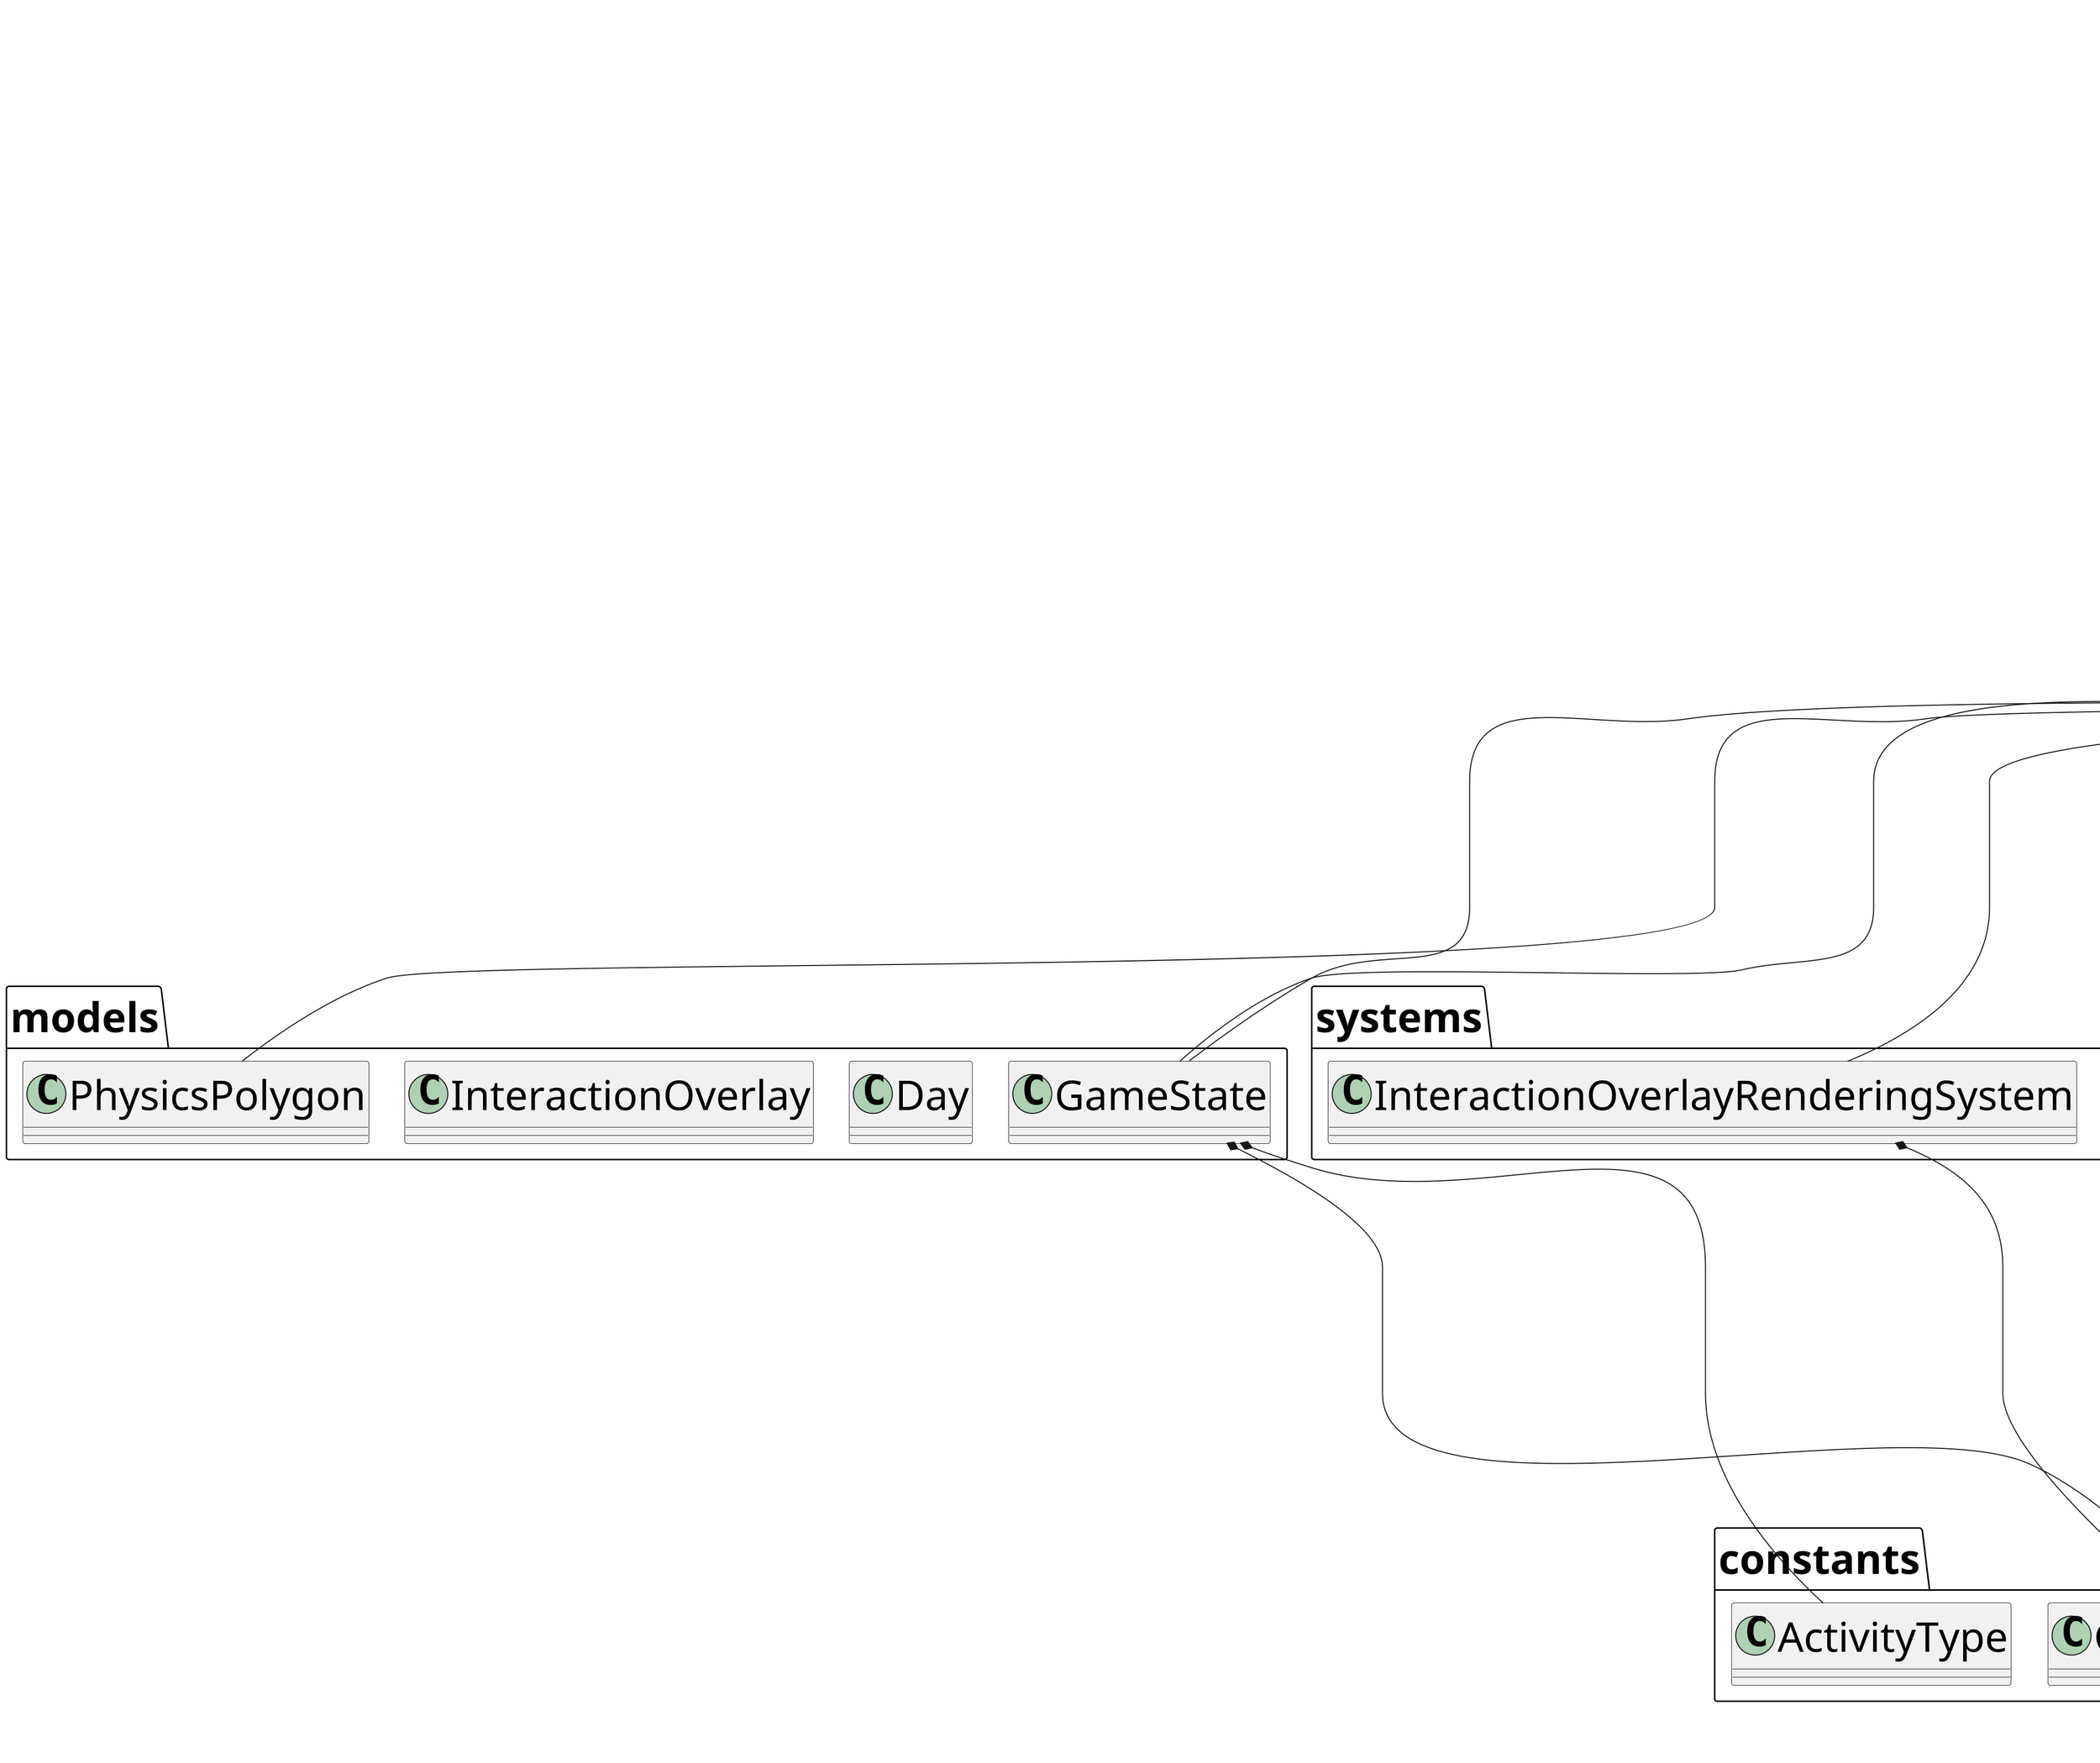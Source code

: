 @startuml
scale 2.0

'skinparam linetype polyline
'skinparam ArrowColor black
'skinparam ArrowThickness 2
'skinparam nodesep 50
''skinparam ranksep 50
'left to right direction

package game{
    class HeslingtonHustle{}
    }


package screens{
    class MainMenu {
'        - game: HeslingtonHustle
'        - camera: Camera
'        - stage: Stage
'        - root: Table
'        + MainMenu(game: HeslingtonHustle)
'        + render(v: float): void
'        + show(): void
'        + resize(width: int, height: int): void
'        + pause(): void
'        + resume(): void
'        + hide(): void
'        + dispose(): void
    }

    class Playing {
'        - game: HeslingtonHustle
'        - camera: OrthographicCamera
'        - viewport: Viewport
'        - stage: Stage
'        - counters: Table
'        - days: Container<Label>
'        - engine: Engine
'        - gameState: GameState
'        - world: World
'        - debugRenderer: Box2DDebugRenderer
'        + Playing(game: HeslingtonHustle)
'        + render(delta: float): void
'        + resize(width: int, height: int): void
'        + show(): void
'        + pause(): void
'        + resume(): void
'        + hide(): void
'        + dispose(): void
'        - initTerrain(): void
'        - initInteractionLocations(engine: Engine): Entity[]
'        - initPlayerBody(): Fixture
'        - initPlayerEntity(engine: Engine): Entity
    }

    class EndScreen {
'        - MAX_DAY_SCORE: float
'        - MIN_DAY_SCORE: float
'        - camera: Camera
'        - stage: Stage
'
'        + EndScreen(game: HeslingtonHustle, endGameState: GameState)
'        + getDayScore(studyCount: int, mealCount: int, recreationCount: int): float
'        + calculateExamScore(days: List<GameState.Day>): float
'        + render(delta: float): void
'        + resize(width: int, height: int): void
'        + show(): void
'        + pause(): void
'        + resume(): void
'        + hide(): void
'        + dispose(): void
    }
}


package models{
    class GameState {
'        - days: ArrayList<Day>
'        - currentDay: Day
'        - daysRemaining: int
'        - energyRemaining: int
'        - hoursRemaining: float
'        - interactionOverlay: InteractionOverlay
'        + advanceDay(): void
'        + doActivity(timeUsage: int, energyUsage: int, type: ActivityType, overlayText: String): boolean
    }

    class Day {
'        - activityStats: HashMap<ActivityType, Integer>
'        + statFor(type: ActivityType): int
    }

    class InteractionOverlay {
'        - text: String
'        - displayFor: float
'        + InteractionOverlay(text: String, displayFor: float)
    }

    class PhysicsPolygon {
'        - name: String
'        - type: BodyDef.BodyType
'        - position: Vector2
'        - vertices: Vector2[]
'        + PhysicsPolygon()
'        + PhysicsPolygon(name: String, type: BodyDef.BodyType, position: Vector2, vertices: Vector2...)
'        + getName(): String
'        + getType(): BodyDef.BodyType
'        + getPosition(): Vector2
'        + getVertices(): Vector2[]
    }
}

package components{
    class AnimationComponent {
'        - spriteScale: float
'        - animations: IntMap<Animation<Sprite>>
'        - currentAnimation: int
'        - time: float
'        + AnimationComponent(spriteScale: float)
    }

    class CounterComponent {
'        - label: Label
'        - valueResolver: CounterValueResolver
'        + CounterComponent(label: Label, valueResolver: CounterValueResolver)
    }


    class FixtureComponent {
'        - fixture: Fixture
'        + FixtureComponent(fixture: Fixture)
    }

    class HitboxComponent {
'        - rects: Rectangle[]
'        - region: Rectangle
'        + HitboxComponent(rects: Rectangle...)
    }

    class InteractionComponent {
'        - interactable: Interactable
'        + InteractionComponent(interactable: Interactable)
    }

    class PlayerComponent {
 '       - isInteracting: boolean
    }

    class PositionComponent {
'        - x: float
'        - y: float
'        + PositionComponent(x: float, y: float)
'        + PositionComponent()
    }

    class TextureComponent {
'        - region: TextureRegion
'        - scale: float
'        - visible: boolean
'        + TextureComponent(region: TextureRegion, scale: float)
'        + show(): TextureComponent
'        + hide(): TextureComponent
    }

    class TooltipComponent {
        - tooltip: GlyphLayout
        + TooltipComponent(font: BitmapFont, tooltip: String)
    }
}


package constants{
    class GameConstants {
'        {static} WORLD_WIDTH: int
'        {static} WORLD_HEIGHT: int
    }

    class MoveDirection {
'        {static} STATIONARY: int
'        {static} UP: int
'        {static} DOWN: int
'        {static} LEFT: int
'        {static} RIGHT: int
    }

    class PlayerConstants {
'        {static} HITBOX_RADIUS: float
'        {static} PLAYER_SPEED: float
'        {static} START_POSITION: Vector2
    }

    class ActivityType{}
    


}


package systems{
    class AnimationSystem {
'        - batch: SpriteBatch
'        - gameState: GameState
'        - am: ComponentMapper<AnimationComponent>
'        - fm: ComponentMapper<FixtureComponent>
'        - pm: ComponentMapper<PositionComponent>
'        + AnimationSystem(batch: SpriteBatch, gameState: GameState)
'        + update(deltaTime: float): void
'        - processEntity(entity: Entity, deltaTime: float): void
    }

    class CounterUpdateSystem {
'        - gameState: GameState
'        - cm: ComponentMapper<CounterComponent>
'        + CounterUpdateSystem(gameState: GameState)
'        - processEntity(entity: Entity, deltaTime: float): void
    }

    class DebugSystem {
'        - shapeDrawer: ShapeDrawer
'        - hm: ComponentMapper<HitboxComponent>
'        - fm: ComponentMapper<FixtureComponent>
'        - interactables: ImmutableArray<Entity>
'        - playerEntity: Entity
'        + DebugSystem(shapeDrawer: ShapeDrawer)
'        + addedToEngine(engine: Engine): void
'        + update(deltaTime: float): void
    }

    class InteractionOverlayRenderingSystem {
'        - batch: SpriteBatch
'        - font: BitmapFont
'        - shapeDrawer: ShapeDrawer
'        - gameState: GameState
'        - elapsed: float
'        + InteractionOverlayRenderingSystem(batch: SpriteBatch, font: BitmapFont, shapeDrawer: ShapeDrawer, gameState: GameState)
'        + update(deltaTime: float): void
    }

    class MapRenderingSystem {
'        - camera: OrthographicCamera
'        - renderer: OrthogonalTiledMapRenderer
'        + MapRenderingSystem(tiledMap: TiledMap, camera: OrthographicCamera)
'        + update(deltaTime: float): void
    }

    class PlayerInputSystem {
'        - gameState: GameState
'        - playerEntity: Entity
'        - velocity: Vector2
'        - pm: ComponentMapper<PlayerComponent>
'        - fm: ComponentMapper<FixtureComponent>
'        - am: ComponentMapper<AnimationComponent>
'        + PlayerInputSystem(gameState: GameState)
'        + addedToEngine(engine: Engine): void
'        + update(deltaTime: float): void
    }

    class PlayerInteractionSystem {
'        - gameState: GameState
'        - playerEntity: Entity
'        - interactables: ImmutableArray<Entity>
'        - plm: ComponentMapper<PlayerComponent>
'        - am: ComponentMapper<AnimationComponent>
'        - im: ComponentMapper<InteractionComponent>
'        - hm: ComponentMapper<HitboxComponent>
'        - fm: ComponentMapper<FixtureComponent>
'        + PlayerInteractionSystem(gameState: GameState)
'        + addedToEngine(engine: Engine): void
'        + update(deltaTime: float): void
    }

    class StaticRenderingSystem {
'        - batch: SpriteBatch
'        - tm: ComponentMapper<TextureComponent>
'        - pm: ComponentMapper<PositionComponent>
'        + StaticRenderingSystem(batch: SpriteBatch)
'        + processEntity(entity: Entity, deltaTime: float): void
    }

    class TooltipRenderingSystem {
'        - font: BitmapFont
'        - shapeDrawer: ShapeDrawer
'        - batch: SpriteBatch
'        - gameState: GameState
'        - hm: ComponentMapper<HitboxComponent>
'        - tm: ComponentMapper<TooltipComponent>
'        - fm: ComponentMapper<FixtureComponent>
'        + TooltipRenderingSystem(font: BitmapFont, shapeDrawer: ShapeDrawer, batch: SpriteBatch, gameState: GameState)
'        + addedToEngine(engine: Engine): void
'        + update(deltaTime: float): void
    }
}








HeslingtonHustle *------- EndScreen
HeslingtonHustle *------- Playing
HeslingtonHustle *- MainMenu

AnimationSystem *------- AnimationComponent
AnimationSystem *------- FixtureComponent
AnimationSystem *------- PositionComponent

CounterUpdateSystem *------- CounterComponent

DebugSystem *------- AnimationComponent
DebugSystem *------- FixtureComponent
DebugSystem *------- HitboxComponent
DebugSystem *------- InteractionComponent
DebugSystem *------- PlayerComponent
DebugSystem *------- PlayerConstants

InteractionOverlayRenderingSystem *------- GameConstants



PlayerInputSystem *-------AnimationComponent
PlayerInputSystem *-------FixtureComponent
PlayerInputSystem *-------PlayerComponent
PlayerInputSystem *-------MoveDirection
PlayerInputSystem *-------PlayerConstants

PlayerInteractionSystem *-------FixtureComponent
PlayerInteractionSystem *-------HitboxComponent
PlayerInteractionSystem *-------InteractionComponent
PlayerInteractionSystem *-------PlayerComponent
PlayerInteractionSystem *-------PlayerConstants

StaticRenderingSystem *------- PositionComponent
'StaticRenderingSystem *------- TextureComponent

TooltipRenderingSystem *------- FixtureComponent
TooltipRenderingSystem *------- HitboxComponent
TooltipRenderingSystem *------- PlayerComponent
TooltipRenderingSystem *------- TooltipComponent
TooltipRenderingSystem *------- PlayerConstants


GameState *------- ActivityType
GameState *------- GameConstants





Playing *--- AnimationComponent
Playing *--- CounterComponent
Playing *--- FixtureComponent
Playing *--- HitboxComponent
Playing *--- InteractionComponent
Playing *--- PlayerComponent
Playing *--- PositionComponent
Playing *--- TextureComponent
Playing *--- TooltipComponent




Playing *------- GameState
Playing *------- PhysicsPolygon


Playing *------- AnimationSystem
Playing *------- CounterUpdateSystem
Playing *------- DebugSystem
Playing *------- InteractionOverlayRenderingSystem
Playing *------- MapRenderingSystem
Playing *------- PlayerInputSystem
Playing *------- PlayerInteractionSystem
Playing *------- StaticRenderingSystem
Playing *------- TooltipRenderingSystem

EndScreen *------- GameState


skinparam defaultFontSize 40


@enduml
